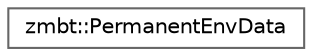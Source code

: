 digraph "Graphical Class Hierarchy"
{
 // LATEX_PDF_SIZE
  bgcolor="transparent";
  edge [fontname=Helvetica,fontsize=10,labelfontname=Helvetica,labelfontsize=10];
  node [fontname=Helvetica,fontsize=10,shape=box,height=0.2,width=0.4];
  rankdir="LR";
  Node0 [id="Node000000",label="zmbt::PermanentEnvData",height=0.2,width=0.4,color="grey40", fillcolor="white", style="filled",URL="$structzmbt_1_1PermanentEnvData.html",tooltip=" "];
}
